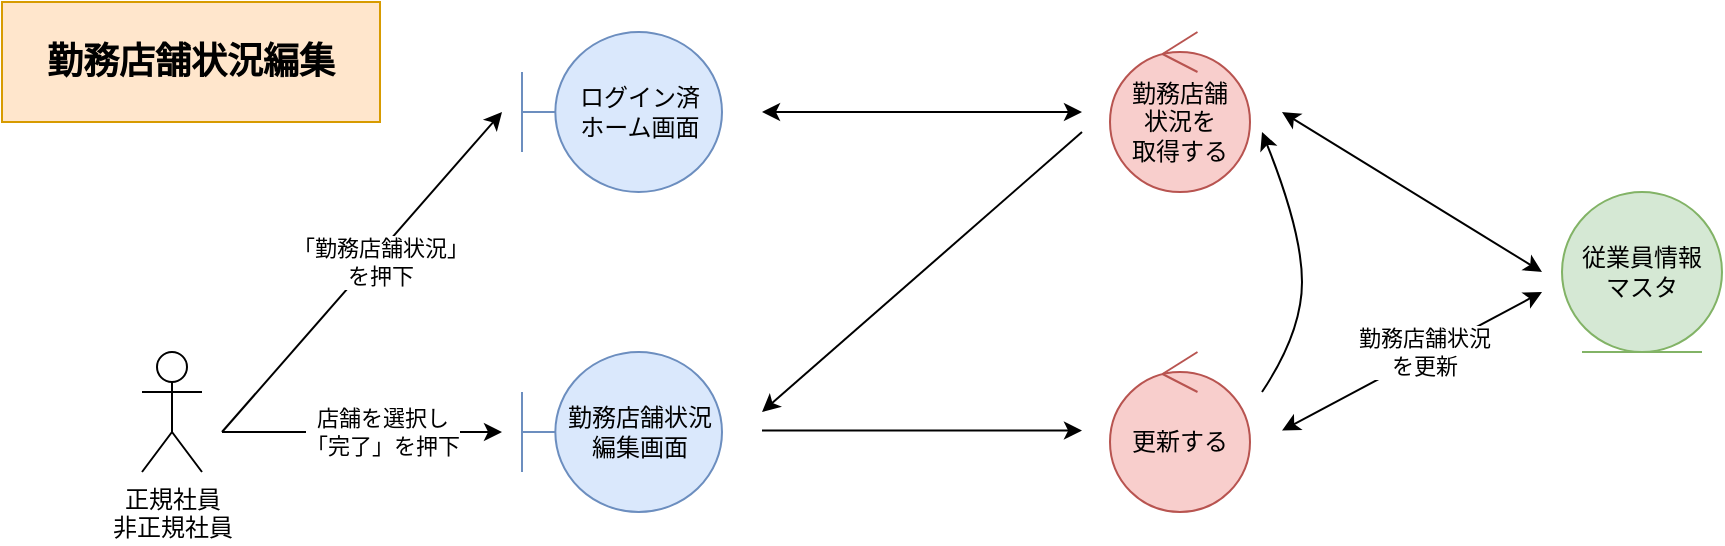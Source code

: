 <mxfile>
    <diagram id="Nu1HsQQRUUZ-k-Noi1yZ" name="勤務店舗状況編集">
        <mxGraphModel dx="1428" dy="459" grid="0" gridSize="10" guides="1" tooltips="1" connect="1" arrows="1" fold="1" page="0" pageScale="1" pageWidth="827" pageHeight="1169" math="0" shadow="0">
            <root>
                <mxCell id="TD7p9iA7MllBgANEwws7-0"/>
                <mxCell id="TD7p9iA7MllBgANEwws7-1" parent="TD7p9iA7MllBgANEwws7-0"/>
                <mxCell id="0" value="正規社員&lt;br&gt;非正規社員" style="shape=umlActor;verticalLabelPosition=bottom;verticalAlign=top;html=1;" parent="TD7p9iA7MllBgANEwws7-1" vertex="1">
                    <mxGeometry x="-70" y="280" width="30" height="60" as="geometry"/>
                </mxCell>
                <mxCell id="1" value="ログイン済&lt;br&gt;ホーム画面" style="shape=umlBoundary;whiteSpace=wrap;html=1;fillColor=#dae8fc;strokeColor=#6c8ebf;" parent="TD7p9iA7MllBgANEwws7-1" vertex="1">
                    <mxGeometry x="120" y="120" width="100" height="80" as="geometry"/>
                </mxCell>
                <mxCell id="2" value="勤務店舗状況&lt;br&gt;編集画面" style="shape=umlBoundary;whiteSpace=wrap;html=1;fillColor=#dae8fc;strokeColor=#6c8ebf;" parent="TD7p9iA7MllBgANEwws7-1" vertex="1">
                    <mxGeometry x="120" y="280" width="100" height="80" as="geometry"/>
                </mxCell>
                <mxCell id="3" value="" style="endArrow=classic;html=1;rounded=0;" parent="TD7p9iA7MllBgANEwws7-1" edge="1">
                    <mxGeometry width="50" height="50" relative="1" as="geometry">
                        <mxPoint x="-30.0" y="320" as="sourcePoint"/>
                        <mxPoint x="110.0" y="160" as="targetPoint"/>
                    </mxGeometry>
                </mxCell>
                <mxCell id="4" value="「勤務店舗状況」&lt;br&gt;を押下" style="edgeLabel;html=1;align=center;verticalAlign=middle;resizable=0;points=[];" parent="3" vertex="1" connectable="0">
                    <mxGeometry x="0.184" y="-1" relative="1" as="geometry">
                        <mxPoint x="-5" y="9" as="offset"/>
                    </mxGeometry>
                </mxCell>
                <mxCell id="5" value="勤務店舗&lt;br&gt;状況を&lt;br&gt;取得する" style="ellipse;shape=umlControl;whiteSpace=wrap;html=1;fillColor=#f8cecc;strokeColor=#b85450;" parent="TD7p9iA7MllBgANEwws7-1" vertex="1">
                    <mxGeometry x="414" y="120" width="70" height="80" as="geometry"/>
                </mxCell>
                <mxCell id="6" value="" style="endArrow=classic;html=1;rounded=0;startArrow=classic;startFill=1;" parent="TD7p9iA7MllBgANEwws7-1" edge="1">
                    <mxGeometry width="50" height="50" relative="1" as="geometry">
                        <mxPoint x="240.0" y="160" as="sourcePoint"/>
                        <mxPoint x="400.0" y="160" as="targetPoint"/>
                    </mxGeometry>
                </mxCell>
                <mxCell id="7" value="従業員情報&lt;br&gt;マスタ" style="ellipse;shape=umlEntity;whiteSpace=wrap;html=1;fillColor=#d5e8d4;strokeColor=#82b366;" parent="TD7p9iA7MllBgANEwws7-1" vertex="1">
                    <mxGeometry x="640" y="200" width="80" height="80" as="geometry"/>
                </mxCell>
                <mxCell id="8" value="" style="endArrow=classic;html=1;rounded=0;startArrow=classic;startFill=1;" parent="TD7p9iA7MllBgANEwws7-1" edge="1">
                    <mxGeometry width="50" height="50" relative="1" as="geometry">
                        <mxPoint x="500.0" y="160" as="sourcePoint"/>
                        <mxPoint x="630.0" y="240" as="targetPoint"/>
                    </mxGeometry>
                </mxCell>
                <mxCell id="9" value="" style="endArrow=classic;html=1;rounded=0;" parent="TD7p9iA7MllBgANEwws7-1" edge="1">
                    <mxGeometry width="50" height="50" relative="1" as="geometry">
                        <mxPoint x="-30.0" y="320" as="sourcePoint"/>
                        <mxPoint x="110.0" y="320" as="targetPoint"/>
                    </mxGeometry>
                </mxCell>
                <mxCell id="10" value="店舗を選択し&lt;br&gt;「完了」を押下" style="edgeLabel;html=1;align=center;verticalAlign=middle;resizable=0;points=[];" parent="9" vertex="1" connectable="0">
                    <mxGeometry x="0.319" relative="1" as="geometry">
                        <mxPoint x="-13" as="offset"/>
                    </mxGeometry>
                </mxCell>
                <mxCell id="11" value="" style="endArrow=classic;html=1;rounded=0;" parent="TD7p9iA7MllBgANEwws7-1" edge="1">
                    <mxGeometry width="50" height="50" relative="1" as="geometry">
                        <mxPoint x="400.0" y="170" as="sourcePoint"/>
                        <mxPoint x="240.0" y="310" as="targetPoint"/>
                    </mxGeometry>
                </mxCell>
                <mxCell id="12" value="更新する" style="ellipse;shape=umlControl;whiteSpace=wrap;html=1;fillColor=#f8cecc;strokeColor=#b85450;" parent="TD7p9iA7MllBgANEwws7-1" vertex="1">
                    <mxGeometry x="414" y="280" width="70" height="80" as="geometry"/>
                </mxCell>
                <mxCell id="13" value="" style="endArrow=classic;html=1;rounded=0;startArrow=none;startFill=0;" parent="TD7p9iA7MllBgANEwws7-1" edge="1">
                    <mxGeometry width="50" height="50" relative="1" as="geometry">
                        <mxPoint x="240.0" y="319.29" as="sourcePoint"/>
                        <mxPoint x="400.0" y="319.29" as="targetPoint"/>
                    </mxGeometry>
                </mxCell>
                <mxCell id="14" value="" style="endArrow=classic;html=1;rounded=0;startArrow=classic;startFill=1;labelBackgroundColor=default;fontColor=default;" parent="TD7p9iA7MllBgANEwws7-1" edge="1">
                    <mxGeometry width="50" height="50" relative="1" as="geometry">
                        <mxPoint x="500.0" y="319.29" as="sourcePoint"/>
                        <mxPoint x="630" y="250" as="targetPoint"/>
                    </mxGeometry>
                </mxCell>
                <mxCell id="15" value="勤務店舗状況&lt;br&gt;を更新" style="edgeLabel;html=1;align=center;verticalAlign=middle;resizable=0;points=[];fontColor=default;" parent="14" vertex="1" connectable="0">
                    <mxGeometry x="0.296" y="1" relative="1" as="geometry">
                        <mxPoint x="-13" y="6" as="offset"/>
                    </mxGeometry>
                </mxCell>
                <mxCell id="16" value="勤務店舗状況編集" style="rounded=0;whiteSpace=wrap;html=1;fillColor=#ffe6cc;strokeColor=#d79b00;fontStyle=1;fontSize=18;" parent="TD7p9iA7MllBgANEwws7-1" vertex="1">
                    <mxGeometry x="-140" y="105" width="189" height="60" as="geometry"/>
                </mxCell>
                <mxCell id="17" value="" style="curved=1;endArrow=classic;html=1;rounded=0;labelBackgroundColor=default;fontColor=default;" parent="TD7p9iA7MllBgANEwws7-1" edge="1">
                    <mxGeometry width="50" height="50" relative="1" as="geometry">
                        <mxPoint x="490" y="300" as="sourcePoint"/>
                        <mxPoint x="490" y="170" as="targetPoint"/>
                        <Array as="points">
                            <mxPoint x="510" y="270"/>
                            <mxPoint x="510" y="220"/>
                        </Array>
                    </mxGeometry>
                </mxCell>
            </root>
        </mxGraphModel>
    </diagram>
</mxfile>